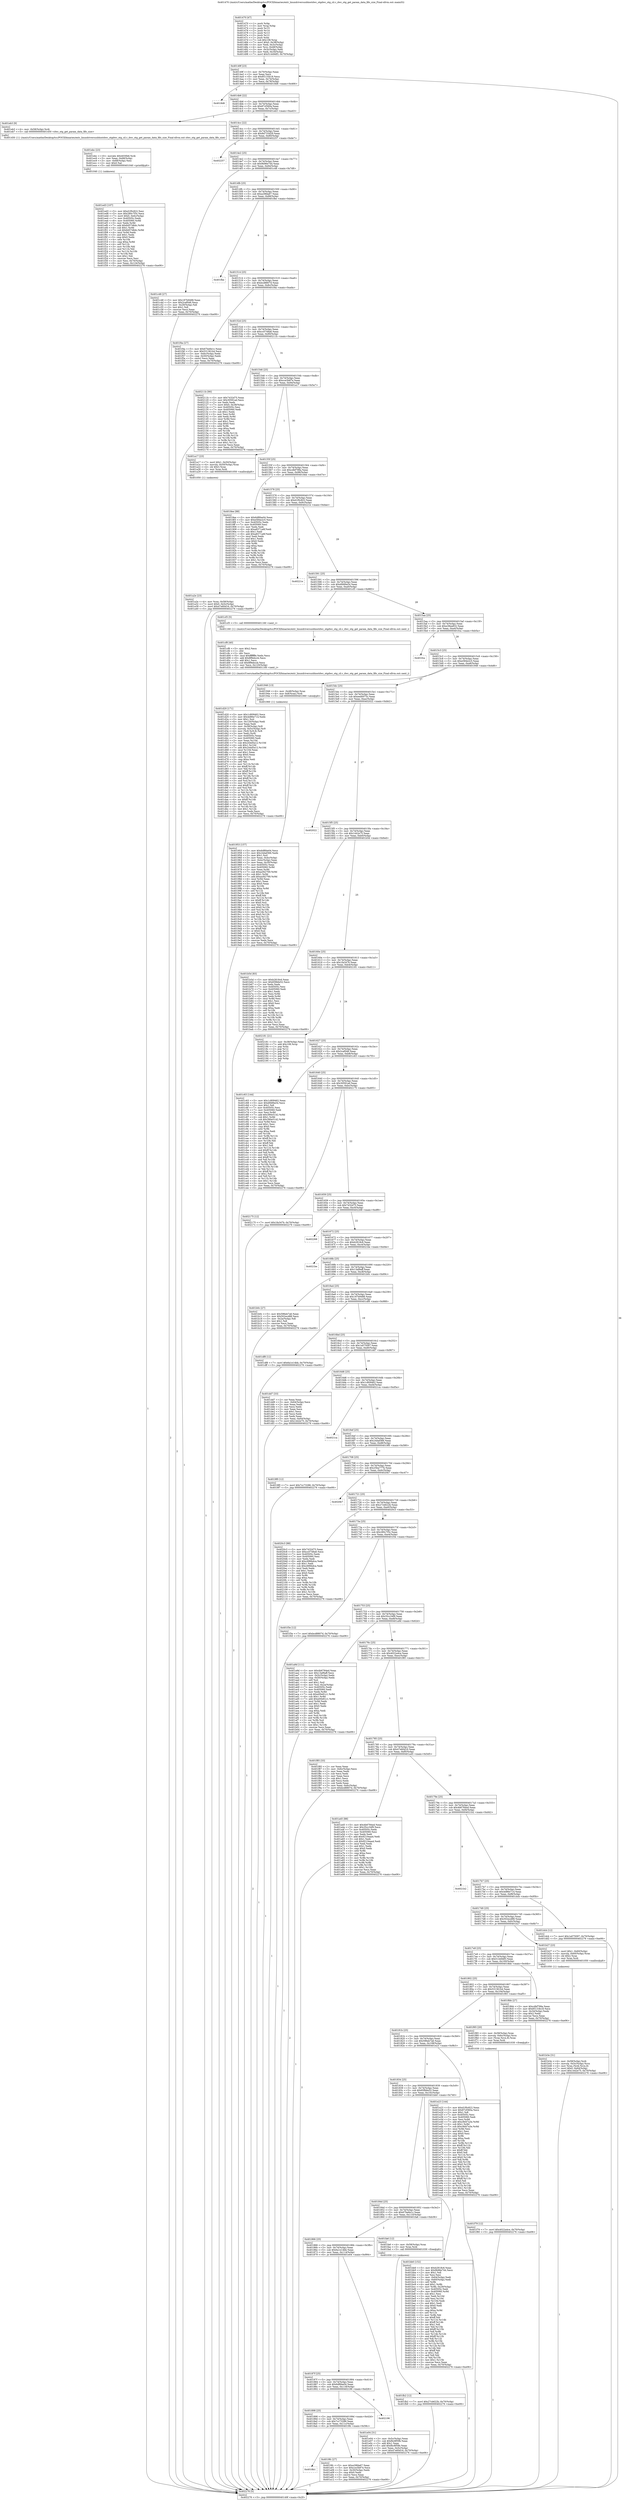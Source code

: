 digraph "0x401470" {
  label = "0x401470 (/mnt/c/Users/mathe/Desktop/tcc/POCII/binaries/extr_linuxdriversusbhostdwc_otgdwc_otg_cil.c_dwc_otg_get_param_data_fifo_size_Final-ollvm.out::main(0))"
  labelloc = "t"
  node[shape=record]

  Entry [label="",width=0.3,height=0.3,shape=circle,fillcolor=black,style=filled]
  "0x40149f" [label="{
     0x40149f [23]\l
     | [instrs]\l
     &nbsp;&nbsp;0x40149f \<+3\>: mov -0x70(%rbp),%eax\l
     &nbsp;&nbsp;0x4014a2 \<+2\>: mov %eax,%ecx\l
     &nbsp;&nbsp;0x4014a4 \<+6\>: sub $0x85133b18,%ecx\l
     &nbsp;&nbsp;0x4014aa \<+3\>: mov %eax,-0x74(%rbp)\l
     &nbsp;&nbsp;0x4014ad \<+3\>: mov %ecx,-0x78(%rbp)\l
     &nbsp;&nbsp;0x4014b0 \<+6\>: je 00000000004018d6 \<main+0x466\>\l
  }"]
  "0x4018d6" [label="{
     0x4018d6\l
  }", style=dashed]
  "0x4014b6" [label="{
     0x4014b6 [22]\l
     | [instrs]\l
     &nbsp;&nbsp;0x4014b6 \<+5\>: jmp 00000000004014bb \<main+0x4b\>\l
     &nbsp;&nbsp;0x4014bb \<+3\>: mov -0x74(%rbp),%eax\l
     &nbsp;&nbsp;0x4014be \<+5\>: sub $0x87cf360a,%eax\l
     &nbsp;&nbsp;0x4014c3 \<+3\>: mov %eax,-0x7c(%rbp)\l
     &nbsp;&nbsp;0x4014c6 \<+6\>: je 0000000000401eb3 \<main+0xa43\>\l
  }"]
  Exit [label="",width=0.3,height=0.3,shape=circle,fillcolor=black,style=filled,peripheries=2]
  "0x401eb3" [label="{
     0x401eb3 [9]\l
     | [instrs]\l
     &nbsp;&nbsp;0x401eb3 \<+4\>: mov -0x58(%rbp),%rdi\l
     &nbsp;&nbsp;0x401eb7 \<+5\>: call 0000000000401450 \<dwc_otg_get_param_data_fifo_size\>\l
     | [calls]\l
     &nbsp;&nbsp;0x401450 \{1\} (/mnt/c/Users/mathe/Desktop/tcc/POCII/binaries/extr_linuxdriversusbhostdwc_otgdwc_otg_cil.c_dwc_otg_get_param_data_fifo_size_Final-ollvm.out::dwc_otg_get_param_data_fifo_size)\l
  }"]
  "0x4014cc" [label="{
     0x4014cc [22]\l
     | [instrs]\l
     &nbsp;&nbsp;0x4014cc \<+5\>: jmp 00000000004014d1 \<main+0x61\>\l
     &nbsp;&nbsp;0x4014d1 \<+3\>: mov -0x74(%rbp),%eax\l
     &nbsp;&nbsp;0x4014d4 \<+5\>: sub $0x8d733d29,%eax\l
     &nbsp;&nbsp;0x4014d9 \<+3\>: mov %eax,-0x80(%rbp)\l
     &nbsp;&nbsp;0x4014dc \<+6\>: je 0000000000402257 \<main+0xde7\>\l
  }"]
  "0x401fb2" [label="{
     0x401fb2 [12]\l
     | [instrs]\l
     &nbsp;&nbsp;0x401fb2 \<+7\>: movl $0x27cb622b,-0x70(%rbp)\l
     &nbsp;&nbsp;0x401fb9 \<+5\>: jmp 0000000000402276 \<main+0xe06\>\l
  }"]
  "0x402257" [label="{
     0x402257\l
  }", style=dashed]
  "0x4014e2" [label="{
     0x4014e2 [25]\l
     | [instrs]\l
     &nbsp;&nbsp;0x4014e2 \<+5\>: jmp 00000000004014e7 \<main+0x77\>\l
     &nbsp;&nbsp;0x4014e7 \<+3\>: mov -0x74(%rbp),%eax\l
     &nbsp;&nbsp;0x4014ea \<+5\>: sub $0x9b96e744,%eax\l
     &nbsp;&nbsp;0x4014ef \<+6\>: mov %eax,-0x84(%rbp)\l
     &nbsp;&nbsp;0x4014f5 \<+6\>: je 0000000000401c48 \<main+0x7d8\>\l
  }"]
  "0x401f79" [label="{
     0x401f79 [12]\l
     | [instrs]\l
     &nbsp;&nbsp;0x401f79 \<+7\>: movl $0x4022a4ce,-0x70(%rbp)\l
     &nbsp;&nbsp;0x401f80 \<+5\>: jmp 0000000000402276 \<main+0xe06\>\l
  }"]
  "0x401c48" [label="{
     0x401c48 [27]\l
     | [instrs]\l
     &nbsp;&nbsp;0x401c48 \<+5\>: mov $0x187b9488,%eax\l
     &nbsp;&nbsp;0x401c4d \<+5\>: mov $0x2caf048,%ecx\l
     &nbsp;&nbsp;0x401c52 \<+3\>: mov -0x29(%rbp),%dl\l
     &nbsp;&nbsp;0x401c55 \<+3\>: test $0x1,%dl\l
     &nbsp;&nbsp;0x401c58 \<+3\>: cmovne %ecx,%eax\l
     &nbsp;&nbsp;0x401c5b \<+3\>: mov %eax,-0x70(%rbp)\l
     &nbsp;&nbsp;0x401c5e \<+5\>: jmp 0000000000402276 \<main+0xe06\>\l
  }"]
  "0x4014fb" [label="{
     0x4014fb [25]\l
     | [instrs]\l
     &nbsp;&nbsp;0x4014fb \<+5\>: jmp 0000000000401500 \<main+0x90\>\l
     &nbsp;&nbsp;0x401500 \<+3\>: mov -0x74(%rbp),%eax\l
     &nbsp;&nbsp;0x401503 \<+5\>: sub $0xa29fda67,%eax\l
     &nbsp;&nbsp;0x401508 \<+6\>: mov %eax,-0x88(%rbp)\l
     &nbsp;&nbsp;0x40150e \<+6\>: je 0000000000401fbe \<main+0xb4e\>\l
  }"]
  "0x401ed3" [label="{
     0x401ed3 [107]\l
     | [instrs]\l
     &nbsp;&nbsp;0x401ed3 \<+5\>: mov $0xd1f0c822,%esi\l
     &nbsp;&nbsp;0x401ed8 \<+5\>: mov $0x280c7f3c,%ecx\l
     &nbsp;&nbsp;0x401edd \<+7\>: movl $0x0,-0x6c(%rbp)\l
     &nbsp;&nbsp;0x401ee4 \<+7\>: mov 0x40505c,%edx\l
     &nbsp;&nbsp;0x401eeb \<+8\>: mov 0x405060,%r8d\l
     &nbsp;&nbsp;0x401ef3 \<+3\>: mov %edx,%r9d\l
     &nbsp;&nbsp;0x401ef6 \<+7\>: add $0x6d57d6dc,%r9d\l
     &nbsp;&nbsp;0x401efd \<+4\>: sub $0x1,%r9d\l
     &nbsp;&nbsp;0x401f01 \<+7\>: sub $0x6d57d6dc,%r9d\l
     &nbsp;&nbsp;0x401f08 \<+4\>: imul %r9d,%edx\l
     &nbsp;&nbsp;0x401f0c \<+3\>: and $0x1,%edx\l
     &nbsp;&nbsp;0x401f0f \<+3\>: cmp $0x0,%edx\l
     &nbsp;&nbsp;0x401f12 \<+4\>: sete %r10b\l
     &nbsp;&nbsp;0x401f16 \<+4\>: cmp $0xa,%r8d\l
     &nbsp;&nbsp;0x401f1a \<+4\>: setl %r11b\l
     &nbsp;&nbsp;0x401f1e \<+3\>: mov %r10b,%bl\l
     &nbsp;&nbsp;0x401f21 \<+3\>: and %r11b,%bl\l
     &nbsp;&nbsp;0x401f24 \<+3\>: xor %r11b,%r10b\l
     &nbsp;&nbsp;0x401f27 \<+3\>: or %r10b,%bl\l
     &nbsp;&nbsp;0x401f2a \<+3\>: test $0x1,%bl\l
     &nbsp;&nbsp;0x401f2d \<+3\>: cmovne %ecx,%esi\l
     &nbsp;&nbsp;0x401f30 \<+3\>: mov %esi,-0x70(%rbp)\l
     &nbsp;&nbsp;0x401f33 \<+6\>: mov %eax,-0x124(%rbp)\l
     &nbsp;&nbsp;0x401f39 \<+5\>: jmp 0000000000402276 \<main+0xe06\>\l
  }"]
  "0x401fbe" [label="{
     0x401fbe\l
  }", style=dashed]
  "0x401514" [label="{
     0x401514 [25]\l
     | [instrs]\l
     &nbsp;&nbsp;0x401514 \<+5\>: jmp 0000000000401519 \<main+0xa9\>\l
     &nbsp;&nbsp;0x401519 \<+3\>: mov -0x74(%rbp),%eax\l
     &nbsp;&nbsp;0x40151c \<+5\>: sub $0xbcd8807d,%eax\l
     &nbsp;&nbsp;0x401521 \<+6\>: mov %eax,-0x8c(%rbp)\l
     &nbsp;&nbsp;0x401527 \<+6\>: je 0000000000401f4a \<main+0xada\>\l
  }"]
  "0x401ebc" [label="{
     0x401ebc [23]\l
     | [instrs]\l
     &nbsp;&nbsp;0x401ebc \<+10\>: movabs $0x4030b6,%rdi\l
     &nbsp;&nbsp;0x401ec6 \<+3\>: mov %eax,-0x68(%rbp)\l
     &nbsp;&nbsp;0x401ec9 \<+3\>: mov -0x68(%rbp),%esi\l
     &nbsp;&nbsp;0x401ecc \<+2\>: mov $0x0,%al\l
     &nbsp;&nbsp;0x401ece \<+5\>: call 0000000000401040 \<printf@plt\>\l
     | [calls]\l
     &nbsp;&nbsp;0x401040 \{1\} (unknown)\l
  }"]
  "0x401f4a" [label="{
     0x401f4a [27]\l
     | [instrs]\l
     &nbsp;&nbsp;0x401f4a \<+5\>: mov $0x67be6e1c,%eax\l
     &nbsp;&nbsp;0x401f4f \<+5\>: mov $0x531361b4,%ecx\l
     &nbsp;&nbsp;0x401f54 \<+3\>: mov -0x6c(%rbp),%edx\l
     &nbsp;&nbsp;0x401f57 \<+3\>: cmp -0x50(%rbp),%edx\l
     &nbsp;&nbsp;0x401f5a \<+3\>: cmovl %ecx,%eax\l
     &nbsp;&nbsp;0x401f5d \<+3\>: mov %eax,-0x70(%rbp)\l
     &nbsp;&nbsp;0x401f60 \<+5\>: jmp 0000000000402276 \<main+0xe06\>\l
  }"]
  "0x40152d" [label="{
     0x40152d [25]\l
     | [instrs]\l
     &nbsp;&nbsp;0x40152d \<+5\>: jmp 0000000000401532 \<main+0xc2\>\l
     &nbsp;&nbsp;0x401532 \<+3\>: mov -0x74(%rbp),%eax\l
     &nbsp;&nbsp;0x401535 \<+5\>: sub $0xcc0748a6,%eax\l
     &nbsp;&nbsp;0x40153a \<+6\>: mov %eax,-0x90(%rbp)\l
     &nbsp;&nbsp;0x401540 \<+6\>: je 000000000040211b \<main+0xcab\>\l
  }"]
  "0x401d20" [label="{
     0x401d20 [171]\l
     | [instrs]\l
     &nbsp;&nbsp;0x401d20 \<+5\>: mov $0x1c809462,%ecx\l
     &nbsp;&nbsp;0x401d25 \<+5\>: mov $0x4d86e714,%edx\l
     &nbsp;&nbsp;0x401d2a \<+3\>: mov $0x1,%sil\l
     &nbsp;&nbsp;0x401d2d \<+6\>: mov -0x120(%rbp),%edi\l
     &nbsp;&nbsp;0x401d33 \<+3\>: imul %eax,%edi\l
     &nbsp;&nbsp;0x401d36 \<+4\>: mov -0x58(%rbp),%r8\l
     &nbsp;&nbsp;0x401d3a \<+4\>: movslq -0x5c(%rbp),%r9\l
     &nbsp;&nbsp;0x401d3e \<+4\>: mov (%r8,%r9,8),%r8\l
     &nbsp;&nbsp;0x401d42 \<+3\>: mov %edi,(%r8)\l
     &nbsp;&nbsp;0x401d45 \<+7\>: mov 0x40505c,%eax\l
     &nbsp;&nbsp;0x401d4c \<+7\>: mov 0x405060,%edi\l
     &nbsp;&nbsp;0x401d53 \<+3\>: mov %eax,%r10d\l
     &nbsp;&nbsp;0x401d56 \<+7\>: sub $0x244d5a12,%r10d\l
     &nbsp;&nbsp;0x401d5d \<+4\>: sub $0x1,%r10d\l
     &nbsp;&nbsp;0x401d61 \<+7\>: add $0x244d5a12,%r10d\l
     &nbsp;&nbsp;0x401d68 \<+4\>: imul %r10d,%eax\l
     &nbsp;&nbsp;0x401d6c \<+3\>: and $0x1,%eax\l
     &nbsp;&nbsp;0x401d6f \<+3\>: cmp $0x0,%eax\l
     &nbsp;&nbsp;0x401d72 \<+4\>: sete %r11b\l
     &nbsp;&nbsp;0x401d76 \<+3\>: cmp $0xa,%edi\l
     &nbsp;&nbsp;0x401d79 \<+3\>: setl %bl\l
     &nbsp;&nbsp;0x401d7c \<+3\>: mov %r11b,%r14b\l
     &nbsp;&nbsp;0x401d7f \<+4\>: xor $0xff,%r14b\l
     &nbsp;&nbsp;0x401d83 \<+3\>: mov %bl,%r15b\l
     &nbsp;&nbsp;0x401d86 \<+4\>: xor $0xff,%r15b\l
     &nbsp;&nbsp;0x401d8a \<+4\>: xor $0x1,%sil\l
     &nbsp;&nbsp;0x401d8e \<+3\>: mov %r14b,%r12b\l
     &nbsp;&nbsp;0x401d91 \<+4\>: and $0xff,%r12b\l
     &nbsp;&nbsp;0x401d95 \<+3\>: and %sil,%r11b\l
     &nbsp;&nbsp;0x401d98 \<+3\>: mov %r15b,%r13b\l
     &nbsp;&nbsp;0x401d9b \<+4\>: and $0xff,%r13b\l
     &nbsp;&nbsp;0x401d9f \<+3\>: and %sil,%bl\l
     &nbsp;&nbsp;0x401da2 \<+3\>: or %r11b,%r12b\l
     &nbsp;&nbsp;0x401da5 \<+3\>: or %bl,%r13b\l
     &nbsp;&nbsp;0x401da8 \<+3\>: xor %r13b,%r12b\l
     &nbsp;&nbsp;0x401dab \<+3\>: or %r15b,%r14b\l
     &nbsp;&nbsp;0x401dae \<+4\>: xor $0xff,%r14b\l
     &nbsp;&nbsp;0x401db2 \<+4\>: or $0x1,%sil\l
     &nbsp;&nbsp;0x401db6 \<+3\>: and %sil,%r14b\l
     &nbsp;&nbsp;0x401db9 \<+3\>: or %r14b,%r12b\l
     &nbsp;&nbsp;0x401dbc \<+4\>: test $0x1,%r12b\l
     &nbsp;&nbsp;0x401dc0 \<+3\>: cmovne %edx,%ecx\l
     &nbsp;&nbsp;0x401dc3 \<+3\>: mov %ecx,-0x70(%rbp)\l
     &nbsp;&nbsp;0x401dc6 \<+5\>: jmp 0000000000402276 \<main+0xe06\>\l
  }"]
  "0x40211b" [label="{
     0x40211b [90]\l
     | [instrs]\l
     &nbsp;&nbsp;0x40211b \<+5\>: mov $0x7432d75,%eax\l
     &nbsp;&nbsp;0x402120 \<+5\>: mov $0x30591ad,%ecx\l
     &nbsp;&nbsp;0x402125 \<+2\>: xor %edx,%edx\l
     &nbsp;&nbsp;0x402127 \<+7\>: movl $0x0,-0x38(%rbp)\l
     &nbsp;&nbsp;0x40212e \<+7\>: mov 0x40505c,%esi\l
     &nbsp;&nbsp;0x402135 \<+7\>: mov 0x405060,%edi\l
     &nbsp;&nbsp;0x40213c \<+3\>: sub $0x1,%edx\l
     &nbsp;&nbsp;0x40213f \<+3\>: mov %esi,%r8d\l
     &nbsp;&nbsp;0x402142 \<+3\>: add %edx,%r8d\l
     &nbsp;&nbsp;0x402145 \<+4\>: imul %r8d,%esi\l
     &nbsp;&nbsp;0x402149 \<+3\>: and $0x1,%esi\l
     &nbsp;&nbsp;0x40214c \<+3\>: cmp $0x0,%esi\l
     &nbsp;&nbsp;0x40214f \<+4\>: sete %r9b\l
     &nbsp;&nbsp;0x402153 \<+3\>: cmp $0xa,%edi\l
     &nbsp;&nbsp;0x402156 \<+4\>: setl %r10b\l
     &nbsp;&nbsp;0x40215a \<+3\>: mov %r9b,%r11b\l
     &nbsp;&nbsp;0x40215d \<+3\>: and %r10b,%r11b\l
     &nbsp;&nbsp;0x402160 \<+3\>: xor %r10b,%r9b\l
     &nbsp;&nbsp;0x402163 \<+3\>: or %r9b,%r11b\l
     &nbsp;&nbsp;0x402166 \<+4\>: test $0x1,%r11b\l
     &nbsp;&nbsp;0x40216a \<+3\>: cmovne %ecx,%eax\l
     &nbsp;&nbsp;0x40216d \<+3\>: mov %eax,-0x70(%rbp)\l
     &nbsp;&nbsp;0x402170 \<+5\>: jmp 0000000000402276 \<main+0xe06\>\l
  }"]
  "0x401546" [label="{
     0x401546 [25]\l
     | [instrs]\l
     &nbsp;&nbsp;0x401546 \<+5\>: jmp 000000000040154b \<main+0xdb\>\l
     &nbsp;&nbsp;0x40154b \<+3\>: mov -0x74(%rbp),%eax\l
     &nbsp;&nbsp;0x40154e \<+5\>: sub $0xcce3b87e,%eax\l
     &nbsp;&nbsp;0x401553 \<+6\>: mov %eax,-0x94(%rbp)\l
     &nbsp;&nbsp;0x401559 \<+6\>: je 0000000000401a17 \<main+0x5a7\>\l
  }"]
  "0x401cf8" [label="{
     0x401cf8 [40]\l
     | [instrs]\l
     &nbsp;&nbsp;0x401cf8 \<+5\>: mov $0x2,%ecx\l
     &nbsp;&nbsp;0x401cfd \<+1\>: cltd\l
     &nbsp;&nbsp;0x401cfe \<+2\>: idiv %ecx\l
     &nbsp;&nbsp;0x401d00 \<+6\>: imul $0xfffffffe,%edx,%ecx\l
     &nbsp;&nbsp;0x401d06 \<+6\>: add $0x8f9ebccb,%ecx\l
     &nbsp;&nbsp;0x401d0c \<+3\>: add $0x1,%ecx\l
     &nbsp;&nbsp;0x401d0f \<+6\>: sub $0x8f9ebccb,%ecx\l
     &nbsp;&nbsp;0x401d15 \<+6\>: mov %ecx,-0x120(%rbp)\l
     &nbsp;&nbsp;0x401d1b \<+5\>: call 0000000000401160 \<next_i\>\l
     | [calls]\l
     &nbsp;&nbsp;0x401160 \{1\} (/mnt/c/Users/mathe/Desktop/tcc/POCII/binaries/extr_linuxdriversusbhostdwc_otgdwc_otg_cil.c_dwc_otg_get_param_data_fifo_size_Final-ollvm.out::next_i)\l
  }"]
  "0x401a17" [label="{
     0x401a17 [23]\l
     | [instrs]\l
     &nbsp;&nbsp;0x401a17 \<+7\>: movl $0x1,-0x50(%rbp)\l
     &nbsp;&nbsp;0x401a1e \<+4\>: movslq -0x50(%rbp),%rax\l
     &nbsp;&nbsp;0x401a22 \<+4\>: shl $0x3,%rax\l
     &nbsp;&nbsp;0x401a26 \<+3\>: mov %rax,%rdi\l
     &nbsp;&nbsp;0x401a29 \<+5\>: call 0000000000401050 \<malloc@plt\>\l
     | [calls]\l
     &nbsp;&nbsp;0x401050 \{1\} (unknown)\l
  }"]
  "0x40155f" [label="{
     0x40155f [25]\l
     | [instrs]\l
     &nbsp;&nbsp;0x40155f \<+5\>: jmp 0000000000401564 \<main+0xf4\>\l
     &nbsp;&nbsp;0x401564 \<+3\>: mov -0x74(%rbp),%eax\l
     &nbsp;&nbsp;0x401567 \<+5\>: sub $0xcdbf799a,%eax\l
     &nbsp;&nbsp;0x40156c \<+6\>: mov %eax,-0x98(%rbp)\l
     &nbsp;&nbsp;0x401572 \<+6\>: je 00000000004018ee \<main+0x47e\>\l
  }"]
  "0x401b3e" [label="{
     0x401b3e [31]\l
     | [instrs]\l
     &nbsp;&nbsp;0x401b3e \<+4\>: mov -0x58(%rbp),%rdi\l
     &nbsp;&nbsp;0x401b42 \<+4\>: movslq -0x5c(%rbp),%rcx\l
     &nbsp;&nbsp;0x401b46 \<+4\>: mov %rax,(%rdi,%rcx,8)\l
     &nbsp;&nbsp;0x401b4a \<+7\>: movl $0x0,-0x64(%rbp)\l
     &nbsp;&nbsp;0x401b51 \<+7\>: movl $0x1442e75,-0x70(%rbp)\l
     &nbsp;&nbsp;0x401b58 \<+5\>: jmp 0000000000402276 \<main+0xe06\>\l
  }"]
  "0x4018ee" [label="{
     0x4018ee [88]\l
     | [instrs]\l
     &nbsp;&nbsp;0x4018ee \<+5\>: mov $0x6df6be04,%eax\l
     &nbsp;&nbsp;0x4018f3 \<+5\>: mov $0xe584e2c5,%ecx\l
     &nbsp;&nbsp;0x4018f8 \<+7\>: mov 0x40505c,%edx\l
     &nbsp;&nbsp;0x4018ff \<+7\>: mov 0x405060,%esi\l
     &nbsp;&nbsp;0x401906 \<+2\>: mov %edx,%edi\l
     &nbsp;&nbsp;0x401908 \<+6\>: sub $0xa8371a6f,%edi\l
     &nbsp;&nbsp;0x40190e \<+3\>: sub $0x1,%edi\l
     &nbsp;&nbsp;0x401911 \<+6\>: add $0xa8371a6f,%edi\l
     &nbsp;&nbsp;0x401917 \<+3\>: imul %edi,%edx\l
     &nbsp;&nbsp;0x40191a \<+3\>: and $0x1,%edx\l
     &nbsp;&nbsp;0x40191d \<+3\>: cmp $0x0,%edx\l
     &nbsp;&nbsp;0x401920 \<+4\>: sete %r8b\l
     &nbsp;&nbsp;0x401924 \<+3\>: cmp $0xa,%esi\l
     &nbsp;&nbsp;0x401927 \<+4\>: setl %r9b\l
     &nbsp;&nbsp;0x40192b \<+3\>: mov %r8b,%r10b\l
     &nbsp;&nbsp;0x40192e \<+3\>: and %r9b,%r10b\l
     &nbsp;&nbsp;0x401931 \<+3\>: xor %r9b,%r8b\l
     &nbsp;&nbsp;0x401934 \<+3\>: or %r8b,%r10b\l
     &nbsp;&nbsp;0x401937 \<+4\>: test $0x1,%r10b\l
     &nbsp;&nbsp;0x40193b \<+3\>: cmovne %ecx,%eax\l
     &nbsp;&nbsp;0x40193e \<+3\>: mov %eax,-0x70(%rbp)\l
     &nbsp;&nbsp;0x401941 \<+5\>: jmp 0000000000402276 \<main+0xe06\>\l
  }"]
  "0x401578" [label="{
     0x401578 [25]\l
     | [instrs]\l
     &nbsp;&nbsp;0x401578 \<+5\>: jmp 000000000040157d \<main+0x10d\>\l
     &nbsp;&nbsp;0x40157d \<+3\>: mov -0x74(%rbp),%eax\l
     &nbsp;&nbsp;0x401580 \<+5\>: sub $0xd1f0c822,%eax\l
     &nbsp;&nbsp;0x401585 \<+6\>: mov %eax,-0x9c(%rbp)\l
     &nbsp;&nbsp;0x40158b \<+6\>: je 000000000040221e \<main+0xdae\>\l
  }"]
  "0x401a2e" [label="{
     0x401a2e [23]\l
     | [instrs]\l
     &nbsp;&nbsp;0x401a2e \<+4\>: mov %rax,-0x58(%rbp)\l
     &nbsp;&nbsp;0x401a32 \<+7\>: movl $0x0,-0x5c(%rbp)\l
     &nbsp;&nbsp;0x401a39 \<+7\>: movl $0x47e60d16,-0x70(%rbp)\l
     &nbsp;&nbsp;0x401a40 \<+5\>: jmp 0000000000402276 \<main+0xe06\>\l
  }"]
  "0x40221e" [label="{
     0x40221e\l
  }", style=dashed]
  "0x401591" [label="{
     0x401591 [25]\l
     | [instrs]\l
     &nbsp;&nbsp;0x401591 \<+5\>: jmp 0000000000401596 \<main+0x126\>\l
     &nbsp;&nbsp;0x401596 \<+3\>: mov -0x74(%rbp),%eax\l
     &nbsp;&nbsp;0x401599 \<+5\>: sub $0xdf489a54,%eax\l
     &nbsp;&nbsp;0x40159e \<+6\>: mov %eax,-0xa0(%rbp)\l
     &nbsp;&nbsp;0x4015a4 \<+6\>: je 0000000000401cf3 \<main+0x883\>\l
  }"]
  "0x4018b1" [label="{
     0x4018b1\l
  }", style=dashed]
  "0x401cf3" [label="{
     0x401cf3 [5]\l
     | [instrs]\l
     &nbsp;&nbsp;0x401cf3 \<+5\>: call 0000000000401160 \<next_i\>\l
     | [calls]\l
     &nbsp;&nbsp;0x401160 \{1\} (/mnt/c/Users/mathe/Desktop/tcc/POCII/binaries/extr_linuxdriversusbhostdwc_otgdwc_otg_cil.c_dwc_otg_get_param_data_fifo_size_Final-ollvm.out::next_i)\l
  }"]
  "0x4015aa" [label="{
     0x4015aa [25]\l
     | [instrs]\l
     &nbsp;&nbsp;0x4015aa \<+5\>: jmp 00000000004015af \<main+0x13f\>\l
     &nbsp;&nbsp;0x4015af \<+3\>: mov -0x74(%rbp),%eax\l
     &nbsp;&nbsp;0x4015b2 \<+5\>: sub $0xe38ea832,%eax\l
     &nbsp;&nbsp;0x4015b7 \<+6\>: mov %eax,-0xa4(%rbp)\l
     &nbsp;&nbsp;0x4015bd \<+6\>: je 0000000000401fca \<main+0xb5a\>\l
  }"]
  "0x4019fc" [label="{
     0x4019fc [27]\l
     | [instrs]\l
     &nbsp;&nbsp;0x4019fc \<+5\>: mov $0xa29fda67,%eax\l
     &nbsp;&nbsp;0x401a01 \<+5\>: mov $0xcce3b87e,%ecx\l
     &nbsp;&nbsp;0x401a06 \<+3\>: mov -0x30(%rbp),%edx\l
     &nbsp;&nbsp;0x401a09 \<+3\>: cmp $0x0,%edx\l
     &nbsp;&nbsp;0x401a0c \<+3\>: cmove %ecx,%eax\l
     &nbsp;&nbsp;0x401a0f \<+3\>: mov %eax,-0x70(%rbp)\l
     &nbsp;&nbsp;0x401a12 \<+5\>: jmp 0000000000402276 \<main+0xe06\>\l
  }"]
  "0x401fca" [label="{
     0x401fca\l
  }", style=dashed]
  "0x4015c3" [label="{
     0x4015c3 [25]\l
     | [instrs]\l
     &nbsp;&nbsp;0x4015c3 \<+5\>: jmp 00000000004015c8 \<main+0x158\>\l
     &nbsp;&nbsp;0x4015c8 \<+3\>: mov -0x74(%rbp),%eax\l
     &nbsp;&nbsp;0x4015cb \<+5\>: sub $0xe584e2c5,%eax\l
     &nbsp;&nbsp;0x4015d0 \<+6\>: mov %eax,-0xa8(%rbp)\l
     &nbsp;&nbsp;0x4015d6 \<+6\>: je 0000000000401946 \<main+0x4d6\>\l
  }"]
  "0x401898" [label="{
     0x401898 [25]\l
     | [instrs]\l
     &nbsp;&nbsp;0x401898 \<+5\>: jmp 000000000040189d \<main+0x42d\>\l
     &nbsp;&nbsp;0x40189d \<+3\>: mov -0x74(%rbp),%eax\l
     &nbsp;&nbsp;0x4018a0 \<+5\>: sub $0x7cc73286,%eax\l
     &nbsp;&nbsp;0x4018a5 \<+6\>: mov %eax,-0x11c(%rbp)\l
     &nbsp;&nbsp;0x4018ab \<+6\>: je 00000000004019fc \<main+0x58c\>\l
  }"]
  "0x401946" [label="{
     0x401946 [13]\l
     | [instrs]\l
     &nbsp;&nbsp;0x401946 \<+4\>: mov -0x48(%rbp),%rax\l
     &nbsp;&nbsp;0x40194a \<+4\>: mov 0x8(%rax),%rdi\l
     &nbsp;&nbsp;0x40194e \<+5\>: call 0000000000401060 \<atoi@plt\>\l
     | [calls]\l
     &nbsp;&nbsp;0x401060 \{1\} (unknown)\l
  }"]
  "0x4015dc" [label="{
     0x4015dc [25]\l
     | [instrs]\l
     &nbsp;&nbsp;0x4015dc \<+5\>: jmp 00000000004015e1 \<main+0x171\>\l
     &nbsp;&nbsp;0x4015e1 \<+3\>: mov -0x74(%rbp),%eax\l
     &nbsp;&nbsp;0x4015e4 \<+5\>: sub $0xeed0073c,%eax\l
     &nbsp;&nbsp;0x4015e9 \<+6\>: mov %eax,-0xac(%rbp)\l
     &nbsp;&nbsp;0x4015ef \<+6\>: je 0000000000402022 \<main+0xbb2\>\l
  }"]
  "0x402196" [label="{
     0x402196\l
  }", style=dashed]
  "0x402022" [label="{
     0x402022\l
  }", style=dashed]
  "0x4015f5" [label="{
     0x4015f5 [25]\l
     | [instrs]\l
     &nbsp;&nbsp;0x4015f5 \<+5\>: jmp 00000000004015fa \<main+0x18a\>\l
     &nbsp;&nbsp;0x4015fa \<+3\>: mov -0x74(%rbp),%eax\l
     &nbsp;&nbsp;0x4015fd \<+5\>: sub $0x1442e75,%eax\l
     &nbsp;&nbsp;0x401602 \<+6\>: mov %eax,-0xb0(%rbp)\l
     &nbsp;&nbsp;0x401608 \<+6\>: je 0000000000401b5d \<main+0x6ed\>\l
  }"]
  "0x40187f" [label="{
     0x40187f [25]\l
     | [instrs]\l
     &nbsp;&nbsp;0x40187f \<+5\>: jmp 0000000000401884 \<main+0x414\>\l
     &nbsp;&nbsp;0x401884 \<+3\>: mov -0x74(%rbp),%eax\l
     &nbsp;&nbsp;0x401887 \<+5\>: sub $0x6df6be04,%eax\l
     &nbsp;&nbsp;0x40188c \<+6\>: mov %eax,-0x118(%rbp)\l
     &nbsp;&nbsp;0x401892 \<+6\>: je 0000000000402196 \<main+0xd26\>\l
  }"]
  "0x401b5d" [label="{
     0x401b5d [83]\l
     | [instrs]\l
     &nbsp;&nbsp;0x401b5d \<+5\>: mov $0xb2818c6,%eax\l
     &nbsp;&nbsp;0x401b62 \<+5\>: mov $0x65fb6e52,%ecx\l
     &nbsp;&nbsp;0x401b67 \<+2\>: xor %edx,%edx\l
     &nbsp;&nbsp;0x401b69 \<+7\>: mov 0x40505c,%esi\l
     &nbsp;&nbsp;0x401b70 \<+7\>: mov 0x405060,%edi\l
     &nbsp;&nbsp;0x401b77 \<+3\>: sub $0x1,%edx\l
     &nbsp;&nbsp;0x401b7a \<+3\>: mov %esi,%r8d\l
     &nbsp;&nbsp;0x401b7d \<+3\>: add %edx,%r8d\l
     &nbsp;&nbsp;0x401b80 \<+4\>: imul %r8d,%esi\l
     &nbsp;&nbsp;0x401b84 \<+3\>: and $0x1,%esi\l
     &nbsp;&nbsp;0x401b87 \<+3\>: cmp $0x0,%esi\l
     &nbsp;&nbsp;0x401b8a \<+4\>: sete %r9b\l
     &nbsp;&nbsp;0x401b8e \<+3\>: cmp $0xa,%edi\l
     &nbsp;&nbsp;0x401b91 \<+4\>: setl %r10b\l
     &nbsp;&nbsp;0x401b95 \<+3\>: mov %r9b,%r11b\l
     &nbsp;&nbsp;0x401b98 \<+3\>: and %r10b,%r11b\l
     &nbsp;&nbsp;0x401b9b \<+3\>: xor %r10b,%r9b\l
     &nbsp;&nbsp;0x401b9e \<+3\>: or %r9b,%r11b\l
     &nbsp;&nbsp;0x401ba1 \<+4\>: test $0x1,%r11b\l
     &nbsp;&nbsp;0x401ba5 \<+3\>: cmovne %ecx,%eax\l
     &nbsp;&nbsp;0x401ba8 \<+3\>: mov %eax,-0x70(%rbp)\l
     &nbsp;&nbsp;0x401bab \<+5\>: jmp 0000000000402276 \<main+0xe06\>\l
  }"]
  "0x40160e" [label="{
     0x40160e [25]\l
     | [instrs]\l
     &nbsp;&nbsp;0x40160e \<+5\>: jmp 0000000000401613 \<main+0x1a3\>\l
     &nbsp;&nbsp;0x401613 \<+3\>: mov -0x74(%rbp),%eax\l
     &nbsp;&nbsp;0x401616 \<+5\>: sub $0x1fa347b,%eax\l
     &nbsp;&nbsp;0x40161b \<+6\>: mov %eax,-0xb4(%rbp)\l
     &nbsp;&nbsp;0x401621 \<+6\>: je 0000000000402181 \<main+0xd11\>\l
  }"]
  "0x401e04" [label="{
     0x401e04 [31]\l
     | [instrs]\l
     &nbsp;&nbsp;0x401e04 \<+3\>: mov -0x5c(%rbp),%eax\l
     &nbsp;&nbsp;0x401e07 \<+5\>: sub $0xfbc8f59b,%eax\l
     &nbsp;&nbsp;0x401e0c \<+3\>: add $0x1,%eax\l
     &nbsp;&nbsp;0x401e0f \<+5\>: add $0xfbc8f59b,%eax\l
     &nbsp;&nbsp;0x401e14 \<+3\>: mov %eax,-0x5c(%rbp)\l
     &nbsp;&nbsp;0x401e17 \<+7\>: movl $0x47e60d16,-0x70(%rbp)\l
     &nbsp;&nbsp;0x401e1e \<+5\>: jmp 0000000000402276 \<main+0xe06\>\l
  }"]
  "0x402181" [label="{
     0x402181 [21]\l
     | [instrs]\l
     &nbsp;&nbsp;0x402181 \<+3\>: mov -0x38(%rbp),%eax\l
     &nbsp;&nbsp;0x402184 \<+7\>: add $0x108,%rsp\l
     &nbsp;&nbsp;0x40218b \<+1\>: pop %rbx\l
     &nbsp;&nbsp;0x40218c \<+2\>: pop %r12\l
     &nbsp;&nbsp;0x40218e \<+2\>: pop %r13\l
     &nbsp;&nbsp;0x402190 \<+2\>: pop %r14\l
     &nbsp;&nbsp;0x402192 \<+2\>: pop %r15\l
     &nbsp;&nbsp;0x402194 \<+1\>: pop %rbp\l
     &nbsp;&nbsp;0x402195 \<+1\>: ret\l
  }"]
  "0x401627" [label="{
     0x401627 [25]\l
     | [instrs]\l
     &nbsp;&nbsp;0x401627 \<+5\>: jmp 000000000040162c \<main+0x1bc\>\l
     &nbsp;&nbsp;0x40162c \<+3\>: mov -0x74(%rbp),%eax\l
     &nbsp;&nbsp;0x40162f \<+5\>: sub $0x2caf048,%eax\l
     &nbsp;&nbsp;0x401634 \<+6\>: mov %eax,-0xb8(%rbp)\l
     &nbsp;&nbsp;0x40163a \<+6\>: je 0000000000401c63 \<main+0x7f3\>\l
  }"]
  "0x401866" [label="{
     0x401866 [25]\l
     | [instrs]\l
     &nbsp;&nbsp;0x401866 \<+5\>: jmp 000000000040186b \<main+0x3fb\>\l
     &nbsp;&nbsp;0x40186b \<+3\>: mov -0x74(%rbp),%eax\l
     &nbsp;&nbsp;0x40186e \<+5\>: sub $0x6a1e14bb,%eax\l
     &nbsp;&nbsp;0x401873 \<+6\>: mov %eax,-0x114(%rbp)\l
     &nbsp;&nbsp;0x401879 \<+6\>: je 0000000000401e04 \<main+0x994\>\l
  }"]
  "0x401c63" [label="{
     0x401c63 [144]\l
     | [instrs]\l
     &nbsp;&nbsp;0x401c63 \<+5\>: mov $0x1c809462,%eax\l
     &nbsp;&nbsp;0x401c68 \<+5\>: mov $0xdf489a54,%ecx\l
     &nbsp;&nbsp;0x401c6d \<+2\>: mov $0x1,%dl\l
     &nbsp;&nbsp;0x401c6f \<+7\>: mov 0x40505c,%esi\l
     &nbsp;&nbsp;0x401c76 \<+7\>: mov 0x405060,%edi\l
     &nbsp;&nbsp;0x401c7d \<+3\>: mov %esi,%r8d\l
     &nbsp;&nbsp;0x401c80 \<+7\>: add $0x390e5142,%r8d\l
     &nbsp;&nbsp;0x401c87 \<+4\>: sub $0x1,%r8d\l
     &nbsp;&nbsp;0x401c8b \<+7\>: sub $0x390e5142,%r8d\l
     &nbsp;&nbsp;0x401c92 \<+4\>: imul %r8d,%esi\l
     &nbsp;&nbsp;0x401c96 \<+3\>: and $0x1,%esi\l
     &nbsp;&nbsp;0x401c99 \<+3\>: cmp $0x0,%esi\l
     &nbsp;&nbsp;0x401c9c \<+4\>: sete %r9b\l
     &nbsp;&nbsp;0x401ca0 \<+3\>: cmp $0xa,%edi\l
     &nbsp;&nbsp;0x401ca3 \<+4\>: setl %r10b\l
     &nbsp;&nbsp;0x401ca7 \<+3\>: mov %r9b,%r11b\l
     &nbsp;&nbsp;0x401caa \<+4\>: xor $0xff,%r11b\l
     &nbsp;&nbsp;0x401cae \<+3\>: mov %r10b,%bl\l
     &nbsp;&nbsp;0x401cb1 \<+3\>: xor $0xff,%bl\l
     &nbsp;&nbsp;0x401cb4 \<+3\>: xor $0x1,%dl\l
     &nbsp;&nbsp;0x401cb7 \<+3\>: mov %r11b,%r14b\l
     &nbsp;&nbsp;0x401cba \<+4\>: and $0xff,%r14b\l
     &nbsp;&nbsp;0x401cbe \<+3\>: and %dl,%r9b\l
     &nbsp;&nbsp;0x401cc1 \<+3\>: mov %bl,%r15b\l
     &nbsp;&nbsp;0x401cc4 \<+4\>: and $0xff,%r15b\l
     &nbsp;&nbsp;0x401cc8 \<+3\>: and %dl,%r10b\l
     &nbsp;&nbsp;0x401ccb \<+3\>: or %r9b,%r14b\l
     &nbsp;&nbsp;0x401cce \<+3\>: or %r10b,%r15b\l
     &nbsp;&nbsp;0x401cd1 \<+3\>: xor %r15b,%r14b\l
     &nbsp;&nbsp;0x401cd4 \<+3\>: or %bl,%r11b\l
     &nbsp;&nbsp;0x401cd7 \<+4\>: xor $0xff,%r11b\l
     &nbsp;&nbsp;0x401cdb \<+3\>: or $0x1,%dl\l
     &nbsp;&nbsp;0x401cde \<+3\>: and %dl,%r11b\l
     &nbsp;&nbsp;0x401ce1 \<+3\>: or %r11b,%r14b\l
     &nbsp;&nbsp;0x401ce4 \<+4\>: test $0x1,%r14b\l
     &nbsp;&nbsp;0x401ce8 \<+3\>: cmovne %ecx,%eax\l
     &nbsp;&nbsp;0x401ceb \<+3\>: mov %eax,-0x70(%rbp)\l
     &nbsp;&nbsp;0x401cee \<+5\>: jmp 0000000000402276 \<main+0xe06\>\l
  }"]
  "0x401640" [label="{
     0x401640 [25]\l
     | [instrs]\l
     &nbsp;&nbsp;0x401640 \<+5\>: jmp 0000000000401645 \<main+0x1d5\>\l
     &nbsp;&nbsp;0x401645 \<+3\>: mov -0x74(%rbp),%eax\l
     &nbsp;&nbsp;0x401648 \<+5\>: sub $0x30591ad,%eax\l
     &nbsp;&nbsp;0x40164d \<+6\>: mov %eax,-0xbc(%rbp)\l
     &nbsp;&nbsp;0x401653 \<+6\>: je 0000000000402175 \<main+0xd05\>\l
  }"]
  "0x401fa6" [label="{
     0x401fa6 [12]\l
     | [instrs]\l
     &nbsp;&nbsp;0x401fa6 \<+4\>: mov -0x58(%rbp),%rax\l
     &nbsp;&nbsp;0x401faa \<+3\>: mov %rax,%rdi\l
     &nbsp;&nbsp;0x401fad \<+5\>: call 0000000000401030 \<free@plt\>\l
     | [calls]\l
     &nbsp;&nbsp;0x401030 \{1\} (unknown)\l
  }"]
  "0x402175" [label="{
     0x402175 [12]\l
     | [instrs]\l
     &nbsp;&nbsp;0x402175 \<+7\>: movl $0x1fa347b,-0x70(%rbp)\l
     &nbsp;&nbsp;0x40217c \<+5\>: jmp 0000000000402276 \<main+0xe06\>\l
  }"]
  "0x401659" [label="{
     0x401659 [25]\l
     | [instrs]\l
     &nbsp;&nbsp;0x401659 \<+5\>: jmp 000000000040165e \<main+0x1ee\>\l
     &nbsp;&nbsp;0x40165e \<+3\>: mov -0x74(%rbp),%eax\l
     &nbsp;&nbsp;0x401661 \<+5\>: sub $0x7432d75,%eax\l
     &nbsp;&nbsp;0x401666 \<+6\>: mov %eax,-0xc0(%rbp)\l
     &nbsp;&nbsp;0x40166c \<+6\>: je 0000000000402268 \<main+0xdf8\>\l
  }"]
  "0x40184d" [label="{
     0x40184d [25]\l
     | [instrs]\l
     &nbsp;&nbsp;0x40184d \<+5\>: jmp 0000000000401852 \<main+0x3e2\>\l
     &nbsp;&nbsp;0x401852 \<+3\>: mov -0x74(%rbp),%eax\l
     &nbsp;&nbsp;0x401855 \<+5\>: sub $0x67be6e1c,%eax\l
     &nbsp;&nbsp;0x40185a \<+6\>: mov %eax,-0x110(%rbp)\l
     &nbsp;&nbsp;0x401860 \<+6\>: je 0000000000401fa6 \<main+0xb36\>\l
  }"]
  "0x402268" [label="{
     0x402268\l
  }", style=dashed]
  "0x401672" [label="{
     0x401672 [25]\l
     | [instrs]\l
     &nbsp;&nbsp;0x401672 \<+5\>: jmp 0000000000401677 \<main+0x207\>\l
     &nbsp;&nbsp;0x401677 \<+3\>: mov -0x74(%rbp),%eax\l
     &nbsp;&nbsp;0x40167a \<+5\>: sub $0xb2818c6,%eax\l
     &nbsp;&nbsp;0x40167f \<+6\>: mov %eax,-0xc4(%rbp)\l
     &nbsp;&nbsp;0x401685 \<+6\>: je 00000000004021be \<main+0xd4e\>\l
  }"]
  "0x401bb0" [label="{
     0x401bb0 [152]\l
     | [instrs]\l
     &nbsp;&nbsp;0x401bb0 \<+5\>: mov $0xb2818c6,%eax\l
     &nbsp;&nbsp;0x401bb5 \<+5\>: mov $0x9b96e744,%ecx\l
     &nbsp;&nbsp;0x401bba \<+2\>: mov $0x1,%dl\l
     &nbsp;&nbsp;0x401bbc \<+2\>: xor %esi,%esi\l
     &nbsp;&nbsp;0x401bbe \<+3\>: mov -0x64(%rbp),%edi\l
     &nbsp;&nbsp;0x401bc1 \<+3\>: cmp -0x60(%rbp),%edi\l
     &nbsp;&nbsp;0x401bc4 \<+4\>: setl %r8b\l
     &nbsp;&nbsp;0x401bc8 \<+4\>: and $0x1,%r8b\l
     &nbsp;&nbsp;0x401bcc \<+4\>: mov %r8b,-0x29(%rbp)\l
     &nbsp;&nbsp;0x401bd0 \<+7\>: mov 0x40505c,%edi\l
     &nbsp;&nbsp;0x401bd7 \<+8\>: mov 0x405060,%r9d\l
     &nbsp;&nbsp;0x401bdf \<+3\>: sub $0x1,%esi\l
     &nbsp;&nbsp;0x401be2 \<+3\>: mov %edi,%r10d\l
     &nbsp;&nbsp;0x401be5 \<+3\>: add %esi,%r10d\l
     &nbsp;&nbsp;0x401be8 \<+4\>: imul %r10d,%edi\l
     &nbsp;&nbsp;0x401bec \<+3\>: and $0x1,%edi\l
     &nbsp;&nbsp;0x401bef \<+3\>: cmp $0x0,%edi\l
     &nbsp;&nbsp;0x401bf2 \<+4\>: sete %r8b\l
     &nbsp;&nbsp;0x401bf6 \<+4\>: cmp $0xa,%r9d\l
     &nbsp;&nbsp;0x401bfa \<+4\>: setl %r11b\l
     &nbsp;&nbsp;0x401bfe \<+3\>: mov %r8b,%bl\l
     &nbsp;&nbsp;0x401c01 \<+3\>: xor $0xff,%bl\l
     &nbsp;&nbsp;0x401c04 \<+3\>: mov %r11b,%r14b\l
     &nbsp;&nbsp;0x401c07 \<+4\>: xor $0xff,%r14b\l
     &nbsp;&nbsp;0x401c0b \<+3\>: xor $0x1,%dl\l
     &nbsp;&nbsp;0x401c0e \<+3\>: mov %bl,%r15b\l
     &nbsp;&nbsp;0x401c11 \<+4\>: and $0xff,%r15b\l
     &nbsp;&nbsp;0x401c15 \<+3\>: and %dl,%r8b\l
     &nbsp;&nbsp;0x401c18 \<+3\>: mov %r14b,%r12b\l
     &nbsp;&nbsp;0x401c1b \<+4\>: and $0xff,%r12b\l
     &nbsp;&nbsp;0x401c1f \<+3\>: and %dl,%r11b\l
     &nbsp;&nbsp;0x401c22 \<+3\>: or %r8b,%r15b\l
     &nbsp;&nbsp;0x401c25 \<+3\>: or %r11b,%r12b\l
     &nbsp;&nbsp;0x401c28 \<+3\>: xor %r12b,%r15b\l
     &nbsp;&nbsp;0x401c2b \<+3\>: or %r14b,%bl\l
     &nbsp;&nbsp;0x401c2e \<+3\>: xor $0xff,%bl\l
     &nbsp;&nbsp;0x401c31 \<+3\>: or $0x1,%dl\l
     &nbsp;&nbsp;0x401c34 \<+2\>: and %dl,%bl\l
     &nbsp;&nbsp;0x401c36 \<+3\>: or %bl,%r15b\l
     &nbsp;&nbsp;0x401c39 \<+4\>: test $0x1,%r15b\l
     &nbsp;&nbsp;0x401c3d \<+3\>: cmovne %ecx,%eax\l
     &nbsp;&nbsp;0x401c40 \<+3\>: mov %eax,-0x70(%rbp)\l
     &nbsp;&nbsp;0x401c43 \<+5\>: jmp 0000000000402276 \<main+0xe06\>\l
  }"]
  "0x4021be" [label="{
     0x4021be\l
  }", style=dashed]
  "0x40168b" [label="{
     0x40168b [25]\l
     | [instrs]\l
     &nbsp;&nbsp;0x40168b \<+5\>: jmp 0000000000401690 \<main+0x220\>\l
     &nbsp;&nbsp;0x401690 \<+3\>: mov -0x74(%rbp),%eax\l
     &nbsp;&nbsp;0x401693 \<+5\>: sub $0x13af9aff,%eax\l
     &nbsp;&nbsp;0x401698 \<+6\>: mov %eax,-0xc8(%rbp)\l
     &nbsp;&nbsp;0x40169e \<+6\>: je 0000000000401b0c \<main+0x69c\>\l
  }"]
  "0x401834" [label="{
     0x401834 [25]\l
     | [instrs]\l
     &nbsp;&nbsp;0x401834 \<+5\>: jmp 0000000000401839 \<main+0x3c9\>\l
     &nbsp;&nbsp;0x401839 \<+3\>: mov -0x74(%rbp),%eax\l
     &nbsp;&nbsp;0x40183c \<+5\>: sub $0x65fb6e52,%eax\l
     &nbsp;&nbsp;0x401841 \<+6\>: mov %eax,-0x10c(%rbp)\l
     &nbsp;&nbsp;0x401847 \<+6\>: je 0000000000401bb0 \<main+0x740\>\l
  }"]
  "0x401b0c" [label="{
     0x401b0c [27]\l
     | [instrs]\l
     &nbsp;&nbsp;0x401b0c \<+5\>: mov $0x596eb7a6,%eax\l
     &nbsp;&nbsp;0x401b11 \<+5\>: mov $0x502ecd88,%ecx\l
     &nbsp;&nbsp;0x401b16 \<+3\>: mov -0x2a(%rbp),%dl\l
     &nbsp;&nbsp;0x401b19 \<+3\>: test $0x1,%dl\l
     &nbsp;&nbsp;0x401b1c \<+3\>: cmovne %ecx,%eax\l
     &nbsp;&nbsp;0x401b1f \<+3\>: mov %eax,-0x70(%rbp)\l
     &nbsp;&nbsp;0x401b22 \<+5\>: jmp 0000000000402276 \<main+0xe06\>\l
  }"]
  "0x4016a4" [label="{
     0x4016a4 [25]\l
     | [instrs]\l
     &nbsp;&nbsp;0x4016a4 \<+5\>: jmp 00000000004016a9 \<main+0x239\>\l
     &nbsp;&nbsp;0x4016a9 \<+3\>: mov -0x74(%rbp),%eax\l
     &nbsp;&nbsp;0x4016ac \<+5\>: sub $0x187b9488,%eax\l
     &nbsp;&nbsp;0x4016b1 \<+6\>: mov %eax,-0xcc(%rbp)\l
     &nbsp;&nbsp;0x4016b7 \<+6\>: je 0000000000401df8 \<main+0x988\>\l
  }"]
  "0x401e23" [label="{
     0x401e23 [144]\l
     | [instrs]\l
     &nbsp;&nbsp;0x401e23 \<+5\>: mov $0xd1f0c822,%eax\l
     &nbsp;&nbsp;0x401e28 \<+5\>: mov $0x87cf360a,%ecx\l
     &nbsp;&nbsp;0x401e2d \<+2\>: mov $0x1,%dl\l
     &nbsp;&nbsp;0x401e2f \<+7\>: mov 0x40505c,%esi\l
     &nbsp;&nbsp;0x401e36 \<+7\>: mov 0x405060,%edi\l
     &nbsp;&nbsp;0x401e3d \<+3\>: mov %esi,%r8d\l
     &nbsp;&nbsp;0x401e40 \<+7\>: add $0xc9d47a3e,%r8d\l
     &nbsp;&nbsp;0x401e47 \<+4\>: sub $0x1,%r8d\l
     &nbsp;&nbsp;0x401e4b \<+7\>: sub $0xc9d47a3e,%r8d\l
     &nbsp;&nbsp;0x401e52 \<+4\>: imul %r8d,%esi\l
     &nbsp;&nbsp;0x401e56 \<+3\>: and $0x1,%esi\l
     &nbsp;&nbsp;0x401e59 \<+3\>: cmp $0x0,%esi\l
     &nbsp;&nbsp;0x401e5c \<+4\>: sete %r9b\l
     &nbsp;&nbsp;0x401e60 \<+3\>: cmp $0xa,%edi\l
     &nbsp;&nbsp;0x401e63 \<+4\>: setl %r10b\l
     &nbsp;&nbsp;0x401e67 \<+3\>: mov %r9b,%r11b\l
     &nbsp;&nbsp;0x401e6a \<+4\>: xor $0xff,%r11b\l
     &nbsp;&nbsp;0x401e6e \<+3\>: mov %r10b,%bl\l
     &nbsp;&nbsp;0x401e71 \<+3\>: xor $0xff,%bl\l
     &nbsp;&nbsp;0x401e74 \<+3\>: xor $0x0,%dl\l
     &nbsp;&nbsp;0x401e77 \<+3\>: mov %r11b,%r14b\l
     &nbsp;&nbsp;0x401e7a \<+4\>: and $0x0,%r14b\l
     &nbsp;&nbsp;0x401e7e \<+3\>: and %dl,%r9b\l
     &nbsp;&nbsp;0x401e81 \<+3\>: mov %bl,%r15b\l
     &nbsp;&nbsp;0x401e84 \<+4\>: and $0x0,%r15b\l
     &nbsp;&nbsp;0x401e88 \<+3\>: and %dl,%r10b\l
     &nbsp;&nbsp;0x401e8b \<+3\>: or %r9b,%r14b\l
     &nbsp;&nbsp;0x401e8e \<+3\>: or %r10b,%r15b\l
     &nbsp;&nbsp;0x401e91 \<+3\>: xor %r15b,%r14b\l
     &nbsp;&nbsp;0x401e94 \<+3\>: or %bl,%r11b\l
     &nbsp;&nbsp;0x401e97 \<+4\>: xor $0xff,%r11b\l
     &nbsp;&nbsp;0x401e9b \<+3\>: or $0x0,%dl\l
     &nbsp;&nbsp;0x401e9e \<+3\>: and %dl,%r11b\l
     &nbsp;&nbsp;0x401ea1 \<+3\>: or %r11b,%r14b\l
     &nbsp;&nbsp;0x401ea4 \<+4\>: test $0x1,%r14b\l
     &nbsp;&nbsp;0x401ea8 \<+3\>: cmovne %ecx,%eax\l
     &nbsp;&nbsp;0x401eab \<+3\>: mov %eax,-0x70(%rbp)\l
     &nbsp;&nbsp;0x401eae \<+5\>: jmp 0000000000402276 \<main+0xe06\>\l
  }"]
  "0x401df8" [label="{
     0x401df8 [12]\l
     | [instrs]\l
     &nbsp;&nbsp;0x401df8 \<+7\>: movl $0x6a1e14bb,-0x70(%rbp)\l
     &nbsp;&nbsp;0x401dff \<+5\>: jmp 0000000000402276 \<main+0xe06\>\l
  }"]
  "0x4016bd" [label="{
     0x4016bd [25]\l
     | [instrs]\l
     &nbsp;&nbsp;0x4016bd \<+5\>: jmp 00000000004016c2 \<main+0x252\>\l
     &nbsp;&nbsp;0x4016c2 \<+3\>: mov -0x74(%rbp),%eax\l
     &nbsp;&nbsp;0x4016c5 \<+5\>: sub $0x1a075097,%eax\l
     &nbsp;&nbsp;0x4016ca \<+6\>: mov %eax,-0xd0(%rbp)\l
     &nbsp;&nbsp;0x4016d0 \<+6\>: je 0000000000401dd7 \<main+0x967\>\l
  }"]
  "0x40181b" [label="{
     0x40181b [25]\l
     | [instrs]\l
     &nbsp;&nbsp;0x40181b \<+5\>: jmp 0000000000401820 \<main+0x3b0\>\l
     &nbsp;&nbsp;0x401820 \<+3\>: mov -0x74(%rbp),%eax\l
     &nbsp;&nbsp;0x401823 \<+5\>: sub $0x596eb7a6,%eax\l
     &nbsp;&nbsp;0x401828 \<+6\>: mov %eax,-0x108(%rbp)\l
     &nbsp;&nbsp;0x40182e \<+6\>: je 0000000000401e23 \<main+0x9b3\>\l
  }"]
  "0x401dd7" [label="{
     0x401dd7 [33]\l
     | [instrs]\l
     &nbsp;&nbsp;0x401dd7 \<+2\>: xor %eax,%eax\l
     &nbsp;&nbsp;0x401dd9 \<+3\>: mov -0x64(%rbp),%ecx\l
     &nbsp;&nbsp;0x401ddc \<+2\>: mov %eax,%edx\l
     &nbsp;&nbsp;0x401dde \<+2\>: sub %ecx,%edx\l
     &nbsp;&nbsp;0x401de0 \<+2\>: mov %eax,%ecx\l
     &nbsp;&nbsp;0x401de2 \<+3\>: sub $0x1,%ecx\l
     &nbsp;&nbsp;0x401de5 \<+2\>: add %ecx,%edx\l
     &nbsp;&nbsp;0x401de7 \<+2\>: sub %edx,%eax\l
     &nbsp;&nbsp;0x401de9 \<+3\>: mov %eax,-0x64(%rbp)\l
     &nbsp;&nbsp;0x401dec \<+7\>: movl $0x1442e75,-0x70(%rbp)\l
     &nbsp;&nbsp;0x401df3 \<+5\>: jmp 0000000000402276 \<main+0xe06\>\l
  }"]
  "0x4016d6" [label="{
     0x4016d6 [25]\l
     | [instrs]\l
     &nbsp;&nbsp;0x4016d6 \<+5\>: jmp 00000000004016db \<main+0x26b\>\l
     &nbsp;&nbsp;0x4016db \<+3\>: mov -0x74(%rbp),%eax\l
     &nbsp;&nbsp;0x4016de \<+5\>: sub $0x1c809462,%eax\l
     &nbsp;&nbsp;0x4016e3 \<+6\>: mov %eax,-0xd4(%rbp)\l
     &nbsp;&nbsp;0x4016e9 \<+6\>: je 00000000004021ca \<main+0xd5a\>\l
  }"]
  "0x401f65" [label="{
     0x401f65 [20]\l
     | [instrs]\l
     &nbsp;&nbsp;0x401f65 \<+4\>: mov -0x58(%rbp),%rax\l
     &nbsp;&nbsp;0x401f69 \<+4\>: movslq -0x6c(%rbp),%rcx\l
     &nbsp;&nbsp;0x401f6d \<+4\>: mov (%rax,%rcx,8),%rax\l
     &nbsp;&nbsp;0x401f71 \<+3\>: mov %rax,%rdi\l
     &nbsp;&nbsp;0x401f74 \<+5\>: call 0000000000401030 \<free@plt\>\l
     | [calls]\l
     &nbsp;&nbsp;0x401030 \{1\} (unknown)\l
  }"]
  "0x4021ca" [label="{
     0x4021ca\l
  }", style=dashed]
  "0x4016ef" [label="{
     0x4016ef [25]\l
     | [instrs]\l
     &nbsp;&nbsp;0x4016ef \<+5\>: jmp 00000000004016f4 \<main+0x284\>\l
     &nbsp;&nbsp;0x4016f4 \<+3\>: mov -0x74(%rbp),%eax\l
     &nbsp;&nbsp;0x4016f7 \<+5\>: sub $0x24daf366,%eax\l
     &nbsp;&nbsp;0x4016fc \<+6\>: mov %eax,-0xd8(%rbp)\l
     &nbsp;&nbsp;0x401702 \<+6\>: je 00000000004019f0 \<main+0x580\>\l
  }"]
  "0x401953" [label="{
     0x401953 [157]\l
     | [instrs]\l
     &nbsp;&nbsp;0x401953 \<+5\>: mov $0x6df6be04,%ecx\l
     &nbsp;&nbsp;0x401958 \<+5\>: mov $0x24daf366,%edx\l
     &nbsp;&nbsp;0x40195d \<+3\>: mov $0x1,%sil\l
     &nbsp;&nbsp;0x401960 \<+3\>: mov %eax,-0x4c(%rbp)\l
     &nbsp;&nbsp;0x401963 \<+3\>: mov -0x4c(%rbp),%eax\l
     &nbsp;&nbsp;0x401966 \<+3\>: mov %eax,-0x30(%rbp)\l
     &nbsp;&nbsp;0x401969 \<+7\>: mov 0x40505c,%eax\l
     &nbsp;&nbsp;0x401970 \<+8\>: mov 0x405060,%r8d\l
     &nbsp;&nbsp;0x401978 \<+3\>: mov %eax,%r9d\l
     &nbsp;&nbsp;0x40197b \<+7\>: sub $0xacf42769,%r9d\l
     &nbsp;&nbsp;0x401982 \<+4\>: sub $0x1,%r9d\l
     &nbsp;&nbsp;0x401986 \<+7\>: add $0xacf42769,%r9d\l
     &nbsp;&nbsp;0x40198d \<+4\>: imul %r9d,%eax\l
     &nbsp;&nbsp;0x401991 \<+3\>: and $0x1,%eax\l
     &nbsp;&nbsp;0x401994 \<+3\>: cmp $0x0,%eax\l
     &nbsp;&nbsp;0x401997 \<+4\>: sete %r10b\l
     &nbsp;&nbsp;0x40199b \<+4\>: cmp $0xa,%r8d\l
     &nbsp;&nbsp;0x40199f \<+4\>: setl %r11b\l
     &nbsp;&nbsp;0x4019a3 \<+3\>: mov %r10b,%bl\l
     &nbsp;&nbsp;0x4019a6 \<+3\>: xor $0xff,%bl\l
     &nbsp;&nbsp;0x4019a9 \<+3\>: mov %r11b,%r14b\l
     &nbsp;&nbsp;0x4019ac \<+4\>: xor $0xff,%r14b\l
     &nbsp;&nbsp;0x4019b0 \<+4\>: xor $0x0,%sil\l
     &nbsp;&nbsp;0x4019b4 \<+3\>: mov %bl,%r15b\l
     &nbsp;&nbsp;0x4019b7 \<+4\>: and $0x0,%r15b\l
     &nbsp;&nbsp;0x4019bb \<+3\>: and %sil,%r10b\l
     &nbsp;&nbsp;0x4019be \<+3\>: mov %r14b,%r12b\l
     &nbsp;&nbsp;0x4019c1 \<+4\>: and $0x0,%r12b\l
     &nbsp;&nbsp;0x4019c5 \<+3\>: and %sil,%r11b\l
     &nbsp;&nbsp;0x4019c8 \<+3\>: or %r10b,%r15b\l
     &nbsp;&nbsp;0x4019cb \<+3\>: or %r11b,%r12b\l
     &nbsp;&nbsp;0x4019ce \<+3\>: xor %r12b,%r15b\l
     &nbsp;&nbsp;0x4019d1 \<+3\>: or %r14b,%bl\l
     &nbsp;&nbsp;0x4019d4 \<+3\>: xor $0xff,%bl\l
     &nbsp;&nbsp;0x4019d7 \<+4\>: or $0x0,%sil\l
     &nbsp;&nbsp;0x4019db \<+3\>: and %sil,%bl\l
     &nbsp;&nbsp;0x4019de \<+3\>: or %bl,%r15b\l
     &nbsp;&nbsp;0x4019e1 \<+4\>: test $0x1,%r15b\l
     &nbsp;&nbsp;0x4019e5 \<+3\>: cmovne %edx,%ecx\l
     &nbsp;&nbsp;0x4019e8 \<+3\>: mov %ecx,-0x70(%rbp)\l
     &nbsp;&nbsp;0x4019eb \<+5\>: jmp 0000000000402276 \<main+0xe06\>\l
  }"]
  "0x4019f0" [label="{
     0x4019f0 [12]\l
     | [instrs]\l
     &nbsp;&nbsp;0x4019f0 \<+7\>: movl $0x7cc73286,-0x70(%rbp)\l
     &nbsp;&nbsp;0x4019f7 \<+5\>: jmp 0000000000402276 \<main+0xe06\>\l
  }"]
  "0x401708" [label="{
     0x401708 [25]\l
     | [instrs]\l
     &nbsp;&nbsp;0x401708 \<+5\>: jmp 000000000040170d \<main+0x29d\>\l
     &nbsp;&nbsp;0x40170d \<+3\>: mov -0x74(%rbp),%eax\l
     &nbsp;&nbsp;0x401710 \<+5\>: sub $0x25ba777b,%eax\l
     &nbsp;&nbsp;0x401715 \<+6\>: mov %eax,-0xdc(%rbp)\l
     &nbsp;&nbsp;0x40171b \<+6\>: je 00000000004020b7 \<main+0xc47\>\l
  }"]
  "0x401470" [label="{
     0x401470 [47]\l
     | [instrs]\l
     &nbsp;&nbsp;0x401470 \<+1\>: push %rbp\l
     &nbsp;&nbsp;0x401471 \<+3\>: mov %rsp,%rbp\l
     &nbsp;&nbsp;0x401474 \<+2\>: push %r15\l
     &nbsp;&nbsp;0x401476 \<+2\>: push %r14\l
     &nbsp;&nbsp;0x401478 \<+2\>: push %r13\l
     &nbsp;&nbsp;0x40147a \<+2\>: push %r12\l
     &nbsp;&nbsp;0x40147c \<+1\>: push %rbx\l
     &nbsp;&nbsp;0x40147d \<+7\>: sub $0x108,%rsp\l
     &nbsp;&nbsp;0x401484 \<+7\>: movl $0x0,-0x38(%rbp)\l
     &nbsp;&nbsp;0x40148b \<+3\>: mov %edi,-0x3c(%rbp)\l
     &nbsp;&nbsp;0x40148e \<+4\>: mov %rsi,-0x48(%rbp)\l
     &nbsp;&nbsp;0x401492 \<+3\>: mov -0x3c(%rbp),%edi\l
     &nbsp;&nbsp;0x401495 \<+3\>: mov %edi,-0x34(%rbp)\l
     &nbsp;&nbsp;0x401498 \<+7\>: movl $0x51449df3,-0x70(%rbp)\l
  }"]
  "0x4020b7" [label="{
     0x4020b7\l
  }", style=dashed]
  "0x401721" [label="{
     0x401721 [25]\l
     | [instrs]\l
     &nbsp;&nbsp;0x401721 \<+5\>: jmp 0000000000401726 \<main+0x2b6\>\l
     &nbsp;&nbsp;0x401726 \<+3\>: mov -0x74(%rbp),%eax\l
     &nbsp;&nbsp;0x401729 \<+5\>: sub $0x27cb622b,%eax\l
     &nbsp;&nbsp;0x40172e \<+6\>: mov %eax,-0xe0(%rbp)\l
     &nbsp;&nbsp;0x401734 \<+6\>: je 00000000004020c3 \<main+0xc53\>\l
  }"]
  "0x402276" [label="{
     0x402276 [5]\l
     | [instrs]\l
     &nbsp;&nbsp;0x402276 \<+5\>: jmp 000000000040149f \<main+0x2f\>\l
  }"]
  "0x4020c3" [label="{
     0x4020c3 [88]\l
     | [instrs]\l
     &nbsp;&nbsp;0x4020c3 \<+5\>: mov $0x7432d75,%eax\l
     &nbsp;&nbsp;0x4020c8 \<+5\>: mov $0xcc0748a6,%ecx\l
     &nbsp;&nbsp;0x4020cd \<+7\>: mov 0x40505c,%edx\l
     &nbsp;&nbsp;0x4020d4 \<+7\>: mov 0x405060,%esi\l
     &nbsp;&nbsp;0x4020db \<+2\>: mov %edx,%edi\l
     &nbsp;&nbsp;0x4020dd \<+6\>: add $0xc686bdca,%edi\l
     &nbsp;&nbsp;0x4020e3 \<+3\>: sub $0x1,%edi\l
     &nbsp;&nbsp;0x4020e6 \<+6\>: sub $0xc686bdca,%edi\l
     &nbsp;&nbsp;0x4020ec \<+3\>: imul %edi,%edx\l
     &nbsp;&nbsp;0x4020ef \<+3\>: and $0x1,%edx\l
     &nbsp;&nbsp;0x4020f2 \<+3\>: cmp $0x0,%edx\l
     &nbsp;&nbsp;0x4020f5 \<+4\>: sete %r8b\l
     &nbsp;&nbsp;0x4020f9 \<+3\>: cmp $0xa,%esi\l
     &nbsp;&nbsp;0x4020fc \<+4\>: setl %r9b\l
     &nbsp;&nbsp;0x402100 \<+3\>: mov %r8b,%r10b\l
     &nbsp;&nbsp;0x402103 \<+3\>: and %r9b,%r10b\l
     &nbsp;&nbsp;0x402106 \<+3\>: xor %r9b,%r8b\l
     &nbsp;&nbsp;0x402109 \<+3\>: or %r8b,%r10b\l
     &nbsp;&nbsp;0x40210c \<+4\>: test $0x1,%r10b\l
     &nbsp;&nbsp;0x402110 \<+3\>: cmovne %ecx,%eax\l
     &nbsp;&nbsp;0x402113 \<+3\>: mov %eax,-0x70(%rbp)\l
     &nbsp;&nbsp;0x402116 \<+5\>: jmp 0000000000402276 \<main+0xe06\>\l
  }"]
  "0x40173a" [label="{
     0x40173a [25]\l
     | [instrs]\l
     &nbsp;&nbsp;0x40173a \<+5\>: jmp 000000000040173f \<main+0x2cf\>\l
     &nbsp;&nbsp;0x40173f \<+3\>: mov -0x74(%rbp),%eax\l
     &nbsp;&nbsp;0x401742 \<+5\>: sub $0x280c7f3c,%eax\l
     &nbsp;&nbsp;0x401747 \<+6\>: mov %eax,-0xe4(%rbp)\l
     &nbsp;&nbsp;0x40174d \<+6\>: je 0000000000401f3e \<main+0xace\>\l
  }"]
  "0x401802" [label="{
     0x401802 [25]\l
     | [instrs]\l
     &nbsp;&nbsp;0x401802 \<+5\>: jmp 0000000000401807 \<main+0x397\>\l
     &nbsp;&nbsp;0x401807 \<+3\>: mov -0x74(%rbp),%eax\l
     &nbsp;&nbsp;0x40180a \<+5\>: sub $0x531361b4,%eax\l
     &nbsp;&nbsp;0x40180f \<+6\>: mov %eax,-0x104(%rbp)\l
     &nbsp;&nbsp;0x401815 \<+6\>: je 0000000000401f65 \<main+0xaf5\>\l
  }"]
  "0x401f3e" [label="{
     0x401f3e [12]\l
     | [instrs]\l
     &nbsp;&nbsp;0x401f3e \<+7\>: movl $0xbcd8807d,-0x70(%rbp)\l
     &nbsp;&nbsp;0x401f45 \<+5\>: jmp 0000000000402276 \<main+0xe06\>\l
  }"]
  "0x401753" [label="{
     0x401753 [25]\l
     | [instrs]\l
     &nbsp;&nbsp;0x401753 \<+5\>: jmp 0000000000401758 \<main+0x2e8\>\l
     &nbsp;&nbsp;0x401758 \<+3\>: mov -0x74(%rbp),%eax\l
     &nbsp;&nbsp;0x40175b \<+5\>: sub $0x35cc34f9,%eax\l
     &nbsp;&nbsp;0x401760 \<+6\>: mov %eax,-0xe8(%rbp)\l
     &nbsp;&nbsp;0x401766 \<+6\>: je 0000000000401a9d \<main+0x62d\>\l
  }"]
  "0x4018bb" [label="{
     0x4018bb [27]\l
     | [instrs]\l
     &nbsp;&nbsp;0x4018bb \<+5\>: mov $0xcdbf799a,%eax\l
     &nbsp;&nbsp;0x4018c0 \<+5\>: mov $0x85133b18,%ecx\l
     &nbsp;&nbsp;0x4018c5 \<+3\>: mov -0x34(%rbp),%edx\l
     &nbsp;&nbsp;0x4018c8 \<+3\>: cmp $0x2,%edx\l
     &nbsp;&nbsp;0x4018cb \<+3\>: cmovne %ecx,%eax\l
     &nbsp;&nbsp;0x4018ce \<+3\>: mov %eax,-0x70(%rbp)\l
     &nbsp;&nbsp;0x4018d1 \<+5\>: jmp 0000000000402276 \<main+0xe06\>\l
  }"]
  "0x401a9d" [label="{
     0x401a9d [111]\l
     | [instrs]\l
     &nbsp;&nbsp;0x401a9d \<+5\>: mov $0x4b6784ed,%eax\l
     &nbsp;&nbsp;0x401aa2 \<+5\>: mov $0x13af9aff,%ecx\l
     &nbsp;&nbsp;0x401aa7 \<+3\>: mov -0x5c(%rbp),%edx\l
     &nbsp;&nbsp;0x401aaa \<+3\>: cmp -0x50(%rbp),%edx\l
     &nbsp;&nbsp;0x401aad \<+4\>: setl %sil\l
     &nbsp;&nbsp;0x401ab1 \<+4\>: and $0x1,%sil\l
     &nbsp;&nbsp;0x401ab5 \<+4\>: mov %sil,-0x2a(%rbp)\l
     &nbsp;&nbsp;0x401ab9 \<+7\>: mov 0x40505c,%edx\l
     &nbsp;&nbsp;0x401ac0 \<+7\>: mov 0x405060,%edi\l
     &nbsp;&nbsp;0x401ac7 \<+3\>: mov %edx,%r8d\l
     &nbsp;&nbsp;0x401aca \<+7\>: sub $0xe00e81c1,%r8d\l
     &nbsp;&nbsp;0x401ad1 \<+4\>: sub $0x1,%r8d\l
     &nbsp;&nbsp;0x401ad5 \<+7\>: add $0xe00e81c1,%r8d\l
     &nbsp;&nbsp;0x401adc \<+4\>: imul %r8d,%edx\l
     &nbsp;&nbsp;0x401ae0 \<+3\>: and $0x1,%edx\l
     &nbsp;&nbsp;0x401ae3 \<+3\>: cmp $0x0,%edx\l
     &nbsp;&nbsp;0x401ae6 \<+4\>: sete %sil\l
     &nbsp;&nbsp;0x401aea \<+3\>: cmp $0xa,%edi\l
     &nbsp;&nbsp;0x401aed \<+4\>: setl %r9b\l
     &nbsp;&nbsp;0x401af1 \<+3\>: mov %sil,%r10b\l
     &nbsp;&nbsp;0x401af4 \<+3\>: and %r9b,%r10b\l
     &nbsp;&nbsp;0x401af7 \<+3\>: xor %r9b,%sil\l
     &nbsp;&nbsp;0x401afa \<+3\>: or %sil,%r10b\l
     &nbsp;&nbsp;0x401afd \<+4\>: test $0x1,%r10b\l
     &nbsp;&nbsp;0x401b01 \<+3\>: cmovne %ecx,%eax\l
     &nbsp;&nbsp;0x401b04 \<+3\>: mov %eax,-0x70(%rbp)\l
     &nbsp;&nbsp;0x401b07 \<+5\>: jmp 0000000000402276 \<main+0xe06\>\l
  }"]
  "0x40176c" [label="{
     0x40176c [25]\l
     | [instrs]\l
     &nbsp;&nbsp;0x40176c \<+5\>: jmp 0000000000401771 \<main+0x301\>\l
     &nbsp;&nbsp;0x401771 \<+3\>: mov -0x74(%rbp),%eax\l
     &nbsp;&nbsp;0x401774 \<+5\>: sub $0x4022a4ce,%eax\l
     &nbsp;&nbsp;0x401779 \<+6\>: mov %eax,-0xec(%rbp)\l
     &nbsp;&nbsp;0x40177f \<+6\>: je 0000000000401f85 \<main+0xb15\>\l
  }"]
  "0x4017e9" [label="{
     0x4017e9 [25]\l
     | [instrs]\l
     &nbsp;&nbsp;0x4017e9 \<+5\>: jmp 00000000004017ee \<main+0x37e\>\l
     &nbsp;&nbsp;0x4017ee \<+3\>: mov -0x74(%rbp),%eax\l
     &nbsp;&nbsp;0x4017f1 \<+5\>: sub $0x51449df3,%eax\l
     &nbsp;&nbsp;0x4017f6 \<+6\>: mov %eax,-0x100(%rbp)\l
     &nbsp;&nbsp;0x4017fc \<+6\>: je 00000000004018bb \<main+0x44b\>\l
  }"]
  "0x401f85" [label="{
     0x401f85 [33]\l
     | [instrs]\l
     &nbsp;&nbsp;0x401f85 \<+2\>: xor %eax,%eax\l
     &nbsp;&nbsp;0x401f87 \<+3\>: mov -0x6c(%rbp),%ecx\l
     &nbsp;&nbsp;0x401f8a \<+2\>: mov %eax,%edx\l
     &nbsp;&nbsp;0x401f8c \<+2\>: sub %ecx,%edx\l
     &nbsp;&nbsp;0x401f8e \<+2\>: mov %eax,%ecx\l
     &nbsp;&nbsp;0x401f90 \<+3\>: sub $0x1,%ecx\l
     &nbsp;&nbsp;0x401f93 \<+2\>: add %ecx,%edx\l
     &nbsp;&nbsp;0x401f95 \<+2\>: sub %edx,%eax\l
     &nbsp;&nbsp;0x401f97 \<+3\>: mov %eax,-0x6c(%rbp)\l
     &nbsp;&nbsp;0x401f9a \<+7\>: movl $0xbcd8807d,-0x70(%rbp)\l
     &nbsp;&nbsp;0x401fa1 \<+5\>: jmp 0000000000402276 \<main+0xe06\>\l
  }"]
  "0x401785" [label="{
     0x401785 [25]\l
     | [instrs]\l
     &nbsp;&nbsp;0x401785 \<+5\>: jmp 000000000040178a \<main+0x31a\>\l
     &nbsp;&nbsp;0x40178a \<+3\>: mov -0x74(%rbp),%eax\l
     &nbsp;&nbsp;0x40178d \<+5\>: sub $0x47e60d16,%eax\l
     &nbsp;&nbsp;0x401792 \<+6\>: mov %eax,-0xf0(%rbp)\l
     &nbsp;&nbsp;0x401798 \<+6\>: je 0000000000401a45 \<main+0x5d5\>\l
  }"]
  "0x401b27" [label="{
     0x401b27 [23]\l
     | [instrs]\l
     &nbsp;&nbsp;0x401b27 \<+7\>: movl $0x1,-0x60(%rbp)\l
     &nbsp;&nbsp;0x401b2e \<+4\>: movslq -0x60(%rbp),%rax\l
     &nbsp;&nbsp;0x401b32 \<+4\>: shl $0x2,%rax\l
     &nbsp;&nbsp;0x401b36 \<+3\>: mov %rax,%rdi\l
     &nbsp;&nbsp;0x401b39 \<+5\>: call 0000000000401050 \<malloc@plt\>\l
     | [calls]\l
     &nbsp;&nbsp;0x401050 \{1\} (unknown)\l
  }"]
  "0x401a45" [label="{
     0x401a45 [88]\l
     | [instrs]\l
     &nbsp;&nbsp;0x401a45 \<+5\>: mov $0x4b6784ed,%eax\l
     &nbsp;&nbsp;0x401a4a \<+5\>: mov $0x35cc34f9,%ecx\l
     &nbsp;&nbsp;0x401a4f \<+7\>: mov 0x40505c,%edx\l
     &nbsp;&nbsp;0x401a56 \<+7\>: mov 0x405060,%esi\l
     &nbsp;&nbsp;0x401a5d \<+2\>: mov %edx,%edi\l
     &nbsp;&nbsp;0x401a5f \<+6\>: add $0x9210eaa4,%edi\l
     &nbsp;&nbsp;0x401a65 \<+3\>: sub $0x1,%edi\l
     &nbsp;&nbsp;0x401a68 \<+6\>: sub $0x9210eaa4,%edi\l
     &nbsp;&nbsp;0x401a6e \<+3\>: imul %edi,%edx\l
     &nbsp;&nbsp;0x401a71 \<+3\>: and $0x1,%edx\l
     &nbsp;&nbsp;0x401a74 \<+3\>: cmp $0x0,%edx\l
     &nbsp;&nbsp;0x401a77 \<+4\>: sete %r8b\l
     &nbsp;&nbsp;0x401a7b \<+3\>: cmp $0xa,%esi\l
     &nbsp;&nbsp;0x401a7e \<+4\>: setl %r9b\l
     &nbsp;&nbsp;0x401a82 \<+3\>: mov %r8b,%r10b\l
     &nbsp;&nbsp;0x401a85 \<+3\>: and %r9b,%r10b\l
     &nbsp;&nbsp;0x401a88 \<+3\>: xor %r9b,%r8b\l
     &nbsp;&nbsp;0x401a8b \<+3\>: or %r8b,%r10b\l
     &nbsp;&nbsp;0x401a8e \<+4\>: test $0x1,%r10b\l
     &nbsp;&nbsp;0x401a92 \<+3\>: cmovne %ecx,%eax\l
     &nbsp;&nbsp;0x401a95 \<+3\>: mov %eax,-0x70(%rbp)\l
     &nbsp;&nbsp;0x401a98 \<+5\>: jmp 0000000000402276 \<main+0xe06\>\l
  }"]
  "0x40179e" [label="{
     0x40179e [25]\l
     | [instrs]\l
     &nbsp;&nbsp;0x40179e \<+5\>: jmp 00000000004017a3 \<main+0x333\>\l
     &nbsp;&nbsp;0x4017a3 \<+3\>: mov -0x74(%rbp),%eax\l
     &nbsp;&nbsp;0x4017a6 \<+5\>: sub $0x4b6784ed,%eax\l
     &nbsp;&nbsp;0x4017ab \<+6\>: mov %eax,-0xf4(%rbp)\l
     &nbsp;&nbsp;0x4017b1 \<+6\>: je 00000000004021b2 \<main+0xd42\>\l
  }"]
  "0x4017d0" [label="{
     0x4017d0 [25]\l
     | [instrs]\l
     &nbsp;&nbsp;0x4017d0 \<+5\>: jmp 00000000004017d5 \<main+0x365\>\l
     &nbsp;&nbsp;0x4017d5 \<+3\>: mov -0x74(%rbp),%eax\l
     &nbsp;&nbsp;0x4017d8 \<+5\>: sub $0x502ecd88,%eax\l
     &nbsp;&nbsp;0x4017dd \<+6\>: mov %eax,-0xfc(%rbp)\l
     &nbsp;&nbsp;0x4017e3 \<+6\>: je 0000000000401b27 \<main+0x6b7\>\l
  }"]
  "0x4021b2" [label="{
     0x4021b2\l
  }", style=dashed]
  "0x4017b7" [label="{
     0x4017b7 [25]\l
     | [instrs]\l
     &nbsp;&nbsp;0x4017b7 \<+5\>: jmp 00000000004017bc \<main+0x34c\>\l
     &nbsp;&nbsp;0x4017bc \<+3\>: mov -0x74(%rbp),%eax\l
     &nbsp;&nbsp;0x4017bf \<+5\>: sub $0x4d86e714,%eax\l
     &nbsp;&nbsp;0x4017c4 \<+6\>: mov %eax,-0xf8(%rbp)\l
     &nbsp;&nbsp;0x4017ca \<+6\>: je 0000000000401dcb \<main+0x95b\>\l
  }"]
  "0x401dcb" [label="{
     0x401dcb [12]\l
     | [instrs]\l
     &nbsp;&nbsp;0x401dcb \<+7\>: movl $0x1a075097,-0x70(%rbp)\l
     &nbsp;&nbsp;0x401dd2 \<+5\>: jmp 0000000000402276 \<main+0xe06\>\l
  }"]
  Entry -> "0x401470" [label=" 1"]
  "0x40149f" -> "0x4018d6" [label=" 0"]
  "0x40149f" -> "0x4014b6" [label=" 37"]
  "0x402181" -> Exit [label=" 1"]
  "0x4014b6" -> "0x401eb3" [label=" 1"]
  "0x4014b6" -> "0x4014cc" [label=" 36"]
  "0x402175" -> "0x402276" [label=" 1"]
  "0x4014cc" -> "0x402257" [label=" 0"]
  "0x4014cc" -> "0x4014e2" [label=" 36"]
  "0x40211b" -> "0x402276" [label=" 1"]
  "0x4014e2" -> "0x401c48" [label=" 2"]
  "0x4014e2" -> "0x4014fb" [label=" 34"]
  "0x4020c3" -> "0x402276" [label=" 1"]
  "0x4014fb" -> "0x401fbe" [label=" 0"]
  "0x4014fb" -> "0x401514" [label=" 34"]
  "0x401fb2" -> "0x402276" [label=" 1"]
  "0x401514" -> "0x401f4a" [label=" 2"]
  "0x401514" -> "0x40152d" [label=" 32"]
  "0x401fa6" -> "0x401fb2" [label=" 1"]
  "0x40152d" -> "0x40211b" [label=" 1"]
  "0x40152d" -> "0x401546" [label=" 31"]
  "0x401f85" -> "0x402276" [label=" 1"]
  "0x401546" -> "0x401a17" [label=" 1"]
  "0x401546" -> "0x40155f" [label=" 30"]
  "0x401f79" -> "0x402276" [label=" 1"]
  "0x40155f" -> "0x4018ee" [label=" 1"]
  "0x40155f" -> "0x401578" [label=" 29"]
  "0x401f65" -> "0x401f79" [label=" 1"]
  "0x401578" -> "0x40221e" [label=" 0"]
  "0x401578" -> "0x401591" [label=" 29"]
  "0x401f4a" -> "0x402276" [label=" 2"]
  "0x401591" -> "0x401cf3" [label=" 1"]
  "0x401591" -> "0x4015aa" [label=" 28"]
  "0x401f3e" -> "0x402276" [label=" 1"]
  "0x4015aa" -> "0x401fca" [label=" 0"]
  "0x4015aa" -> "0x4015c3" [label=" 28"]
  "0x401ed3" -> "0x402276" [label=" 1"]
  "0x4015c3" -> "0x401946" [label=" 1"]
  "0x4015c3" -> "0x4015dc" [label=" 27"]
  "0x401eb3" -> "0x401ebc" [label=" 1"]
  "0x4015dc" -> "0x402022" [label=" 0"]
  "0x4015dc" -> "0x4015f5" [label=" 27"]
  "0x401e23" -> "0x402276" [label=" 1"]
  "0x4015f5" -> "0x401b5d" [label=" 2"]
  "0x4015f5" -> "0x40160e" [label=" 25"]
  "0x401df8" -> "0x402276" [label=" 1"]
  "0x40160e" -> "0x402181" [label=" 1"]
  "0x40160e" -> "0x401627" [label=" 24"]
  "0x401dd7" -> "0x402276" [label=" 1"]
  "0x401627" -> "0x401c63" [label=" 1"]
  "0x401627" -> "0x401640" [label=" 23"]
  "0x401d20" -> "0x402276" [label=" 1"]
  "0x401640" -> "0x402175" [label=" 1"]
  "0x401640" -> "0x401659" [label=" 22"]
  "0x401cf8" -> "0x401d20" [label=" 1"]
  "0x401659" -> "0x402268" [label=" 0"]
  "0x401659" -> "0x401672" [label=" 22"]
  "0x401c63" -> "0x402276" [label=" 1"]
  "0x401672" -> "0x4021be" [label=" 0"]
  "0x401672" -> "0x40168b" [label=" 22"]
  "0x401c48" -> "0x402276" [label=" 2"]
  "0x40168b" -> "0x401b0c" [label=" 2"]
  "0x40168b" -> "0x4016a4" [label=" 20"]
  "0x401b5d" -> "0x402276" [label=" 2"]
  "0x4016a4" -> "0x401df8" [label=" 1"]
  "0x4016a4" -> "0x4016bd" [label=" 19"]
  "0x401b3e" -> "0x402276" [label=" 1"]
  "0x4016bd" -> "0x401dd7" [label=" 1"]
  "0x4016bd" -> "0x4016d6" [label=" 18"]
  "0x401b0c" -> "0x402276" [label=" 2"]
  "0x4016d6" -> "0x4021ca" [label=" 0"]
  "0x4016d6" -> "0x4016ef" [label=" 18"]
  "0x401a9d" -> "0x402276" [label=" 2"]
  "0x4016ef" -> "0x4019f0" [label=" 1"]
  "0x4016ef" -> "0x401708" [label=" 17"]
  "0x401a2e" -> "0x402276" [label=" 1"]
  "0x401708" -> "0x4020b7" [label=" 0"]
  "0x401708" -> "0x401721" [label=" 17"]
  "0x401a17" -> "0x401a2e" [label=" 1"]
  "0x401721" -> "0x4020c3" [label=" 1"]
  "0x401721" -> "0x40173a" [label=" 16"]
  "0x4019fc" -> "0x402276" [label=" 1"]
  "0x40173a" -> "0x401f3e" [label=" 1"]
  "0x40173a" -> "0x401753" [label=" 15"]
  "0x401898" -> "0x4018b1" [label=" 0"]
  "0x401753" -> "0x401a9d" [label=" 2"]
  "0x401753" -> "0x40176c" [label=" 13"]
  "0x401898" -> "0x4019fc" [label=" 1"]
  "0x40176c" -> "0x401f85" [label=" 1"]
  "0x40176c" -> "0x401785" [label=" 12"]
  "0x40187f" -> "0x401898" [label=" 1"]
  "0x401785" -> "0x401a45" [label=" 2"]
  "0x401785" -> "0x40179e" [label=" 10"]
  "0x40187f" -> "0x402196" [label=" 0"]
  "0x40179e" -> "0x4021b2" [label=" 0"]
  "0x40179e" -> "0x4017b7" [label=" 10"]
  "0x401866" -> "0x40187f" [label=" 1"]
  "0x4017b7" -> "0x401dcb" [label=" 1"]
  "0x4017b7" -> "0x4017d0" [label=" 9"]
  "0x401e04" -> "0x402276" [label=" 1"]
  "0x4017d0" -> "0x401b27" [label=" 1"]
  "0x4017d0" -> "0x4017e9" [label=" 8"]
  "0x401ebc" -> "0x401ed3" [label=" 1"]
  "0x4017e9" -> "0x4018bb" [label=" 1"]
  "0x4017e9" -> "0x401802" [label=" 7"]
  "0x4018bb" -> "0x402276" [label=" 1"]
  "0x401470" -> "0x40149f" [label=" 1"]
  "0x402276" -> "0x40149f" [label=" 36"]
  "0x4018ee" -> "0x402276" [label=" 1"]
  "0x401946" -> "0x401953" [label=" 1"]
  "0x401953" -> "0x402276" [label=" 1"]
  "0x4019f0" -> "0x402276" [label=" 1"]
  "0x401a45" -> "0x402276" [label=" 2"]
  "0x401802" -> "0x401f65" [label=" 1"]
  "0x401802" -> "0x40181b" [label=" 6"]
  "0x401b27" -> "0x401b3e" [label=" 1"]
  "0x40181b" -> "0x401e23" [label=" 1"]
  "0x40181b" -> "0x401834" [label=" 5"]
  "0x401bb0" -> "0x402276" [label=" 2"]
  "0x401834" -> "0x401bb0" [label=" 2"]
  "0x401834" -> "0x40184d" [label=" 3"]
  "0x401cf3" -> "0x401cf8" [label=" 1"]
  "0x40184d" -> "0x401fa6" [label=" 1"]
  "0x40184d" -> "0x401866" [label=" 2"]
  "0x401dcb" -> "0x402276" [label=" 1"]
  "0x401866" -> "0x401e04" [label=" 1"]
}
